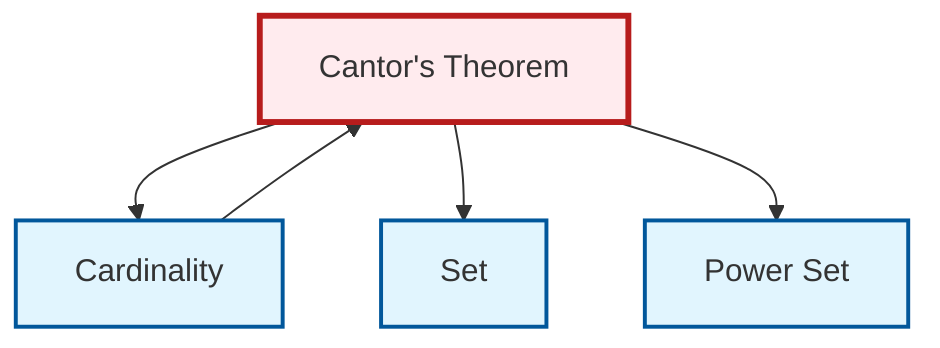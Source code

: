 graph TD
    classDef definition fill:#e1f5fe,stroke:#01579b,stroke-width:2px
    classDef theorem fill:#f3e5f5,stroke:#4a148c,stroke-width:2px
    classDef axiom fill:#fff3e0,stroke:#e65100,stroke-width:2px
    classDef example fill:#e8f5e9,stroke:#1b5e20,stroke-width:2px
    classDef current fill:#ffebee,stroke:#b71c1c,stroke-width:3px
    def-set["Set"]:::definition
    thm-cantor["Cantor's Theorem"]:::theorem
    def-cardinality["Cardinality"]:::definition
    def-power-set["Power Set"]:::definition
    thm-cantor --> def-cardinality
    def-cardinality --> thm-cantor
    thm-cantor --> def-set
    thm-cantor --> def-power-set
    class thm-cantor current